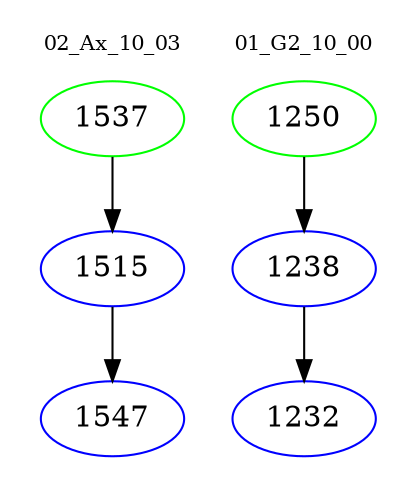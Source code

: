 digraph{
subgraph cluster_0 {
color = white
label = "02_Ax_10_03";
fontsize=10;
T0_1537 [label="1537", color="green"]
T0_1537 -> T0_1515 [color="black"]
T0_1515 [label="1515", color="blue"]
T0_1515 -> T0_1547 [color="black"]
T0_1547 [label="1547", color="blue"]
}
subgraph cluster_1 {
color = white
label = "01_G2_10_00";
fontsize=10;
T1_1250 [label="1250", color="green"]
T1_1250 -> T1_1238 [color="black"]
T1_1238 [label="1238", color="blue"]
T1_1238 -> T1_1232 [color="black"]
T1_1232 [label="1232", color="blue"]
}
}

